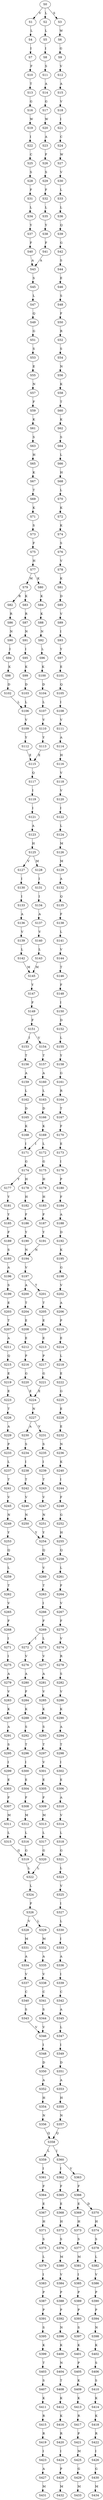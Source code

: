 strict digraph  {
	S0 -> S1 [ label = V ];
	S0 -> S2 [ label = L ];
	S0 -> S3 [ label = S ];
	S1 -> S4 [ label = L ];
	S2 -> S5 [ label = L ];
	S3 -> S6 [ label = W ];
	S4 -> S7 [ label = I ];
	S5 -> S8 [ label = I ];
	S6 -> S9 [ label = G ];
	S7 -> S10 [ label = F ];
	S8 -> S11 [ label = S ];
	S9 -> S12 [ label = V ];
	S10 -> S13 [ label = T ];
	S11 -> S14 [ label = A ];
	S12 -> S15 [ label = A ];
	S13 -> S16 [ label = G ];
	S14 -> S17 [ label = G ];
	S15 -> S18 [ label = V ];
	S16 -> S19 [ label = W ];
	S17 -> S20 [ label = W ];
	S18 -> S21 [ label = I ];
	S19 -> S22 [ label = I ];
	S20 -> S23 [ label = A ];
	S21 -> S24 [ label = C ];
	S22 -> S25 [ label = C ];
	S23 -> S26 [ label = F ];
	S24 -> S27 [ label = W ];
	S25 -> S28 [ label = S ];
	S26 -> S29 [ label = S ];
	S27 -> S30 [ label = V ];
	S28 -> S31 [ label = F ];
	S29 -> S32 [ label = F ];
	S30 -> S33 [ label = L ];
	S31 -> S34 [ label = L ];
	S32 -> S35 [ label = L ];
	S33 -> S36 [ label = L ];
	S34 -> S37 [ label = Y ];
	S35 -> S38 [ label = Y ];
	S36 -> S39 [ label = Q ];
	S37 -> S40 [ label = F ];
	S38 -> S41 [ label = F ];
	S39 -> S42 [ label = G ];
	S40 -> S43 [ label = A ];
	S41 -> S43 [ label = A ];
	S42 -> S44 [ label = S ];
	S43 -> S45 [ label = S ];
	S44 -> S46 [ label = E ];
	S45 -> S47 [ label = L ];
	S46 -> S48 [ label = S ];
	S47 -> S49 [ label = Q ];
	S48 -> S50 [ label = F ];
	S49 -> S51 [ label = G ];
	S50 -> S52 [ label = R ];
	S51 -> S53 [ label = S ];
	S52 -> S54 [ label = S ];
	S53 -> S55 [ label = E ];
	S54 -> S56 [ label = N ];
	S55 -> S57 [ label = N ];
	S56 -> S58 [ label = K ];
	S57 -> S59 [ label = F ];
	S58 -> S60 [ label = T ];
	S59 -> S61 [ label = K ];
	S60 -> S62 [ label = K ];
	S61 -> S63 [ label = S ];
	S62 -> S64 [ label = S ];
	S63 -> S65 [ label = H ];
	S64 -> S66 [ label = L ];
	S65 -> S67 [ label = K ];
	S66 -> S68 [ label = H ];
	S67 -> S69 [ label = T ];
	S68 -> S70 [ label = L ];
	S69 -> S71 [ label = K ];
	S70 -> S72 [ label = K ];
	S71 -> S73 [ label = S ];
	S72 -> S74 [ label = K ];
	S73 -> S75 [ label = F ];
	S74 -> S76 [ label = S ];
	S75 -> S77 [ label = H ];
	S76 -> S78 [ label = V ];
	S77 -> S79 [ label = M ];
	S77 -> S80 [ label = K ];
	S78 -> S81 [ label = K ];
	S79 -> S82 [ label = R ];
	S79 -> S83 [ label = K ];
	S80 -> S84 [ label = K ];
	S81 -> S85 [ label = D ];
	S82 -> S86 [ label = R ];
	S83 -> S87 [ label = R ];
	S84 -> S88 [ label = K ];
	S85 -> S89 [ label = V ];
	S86 -> S90 [ label = N ];
	S87 -> S91 [ label = N ];
	S88 -> S92 [ label = N ];
	S89 -> S93 [ label = I ];
	S90 -> S94 [ label = I ];
	S91 -> S95 [ label = I ];
	S92 -> S96 [ label = L ];
	S93 -> S97 [ label = Y ];
	S94 -> S98 [ label = K ];
	S95 -> S99 [ label = K ];
	S96 -> S100 [ label = K ];
	S97 -> S101 [ label = E ];
	S98 -> S102 [ label = D ];
	S99 -> S103 [ label = D ];
	S100 -> S104 [ label = D ];
	S101 -> S105 [ label = Q ];
	S102 -> S106 [ label = L ];
	S103 -> S106 [ label = L ];
	S104 -> S107 [ label = L ];
	S105 -> S108 [ label = I ];
	S106 -> S109 [ label = V ];
	S107 -> S110 [ label = V ];
	S108 -> S111 [ label = V ];
	S109 -> S112 [ label = Y ];
	S110 -> S113 [ label = Y ];
	S111 -> S114 [ label = A ];
	S112 -> S115 [ label = E ];
	S113 -> S115 [ label = E ];
	S114 -> S116 [ label = H ];
	S115 -> S117 [ label = Q ];
	S116 -> S118 [ label = V ];
	S117 -> S119 [ label = I ];
	S118 -> S120 [ label = V ];
	S119 -> S121 [ label = I ];
	S120 -> S122 [ label = I ];
	S121 -> S123 [ label = A ];
	S122 -> S124 [ label = L ];
	S123 -> S125 [ label = H ];
	S124 -> S126 [ label = M ];
	S125 -> S127 [ label = V ];
	S125 -> S128 [ label = M ];
	S126 -> S129 [ label = M ];
	S127 -> S130 [ label = I ];
	S128 -> S131 [ label = I ];
	S129 -> S132 [ label = A ];
	S130 -> S133 [ label = I ];
	S131 -> S134 [ label = I ];
	S132 -> S135 [ label = Q ];
	S133 -> S136 [ label = A ];
	S134 -> S137 [ label = A ];
	S135 -> S138 [ label = F ];
	S136 -> S139 [ label = V ];
	S137 -> S140 [ label = V ];
	S138 -> S141 [ label = L ];
	S139 -> S142 [ label = L ];
	S140 -> S143 [ label = L ];
	S141 -> S144 [ label = V ];
	S142 -> S145 [ label = M ];
	S143 -> S145 [ label = M ];
	S144 -> S146 [ label = T ];
	S145 -> S147 [ label = Y ];
	S146 -> S148 [ label = F ];
	S147 -> S149 [ label = F ];
	S148 -> S150 [ label = I ];
	S149 -> S151 [ label = F ];
	S150 -> S152 [ label = D ];
	S151 -> S153 [ label = I ];
	S151 -> S154 [ label = V ];
	S152 -> S155 [ label = L ];
	S153 -> S156 [ label = T ];
	S154 -> S157 [ label = T ];
	S155 -> S158 [ label = Y ];
	S156 -> S159 [ label = A ];
	S157 -> S160 [ label = A ];
	S158 -> S161 [ label = G ];
	S159 -> S162 [ label = L ];
	S160 -> S163 [ label = L ];
	S161 -> S164 [ label = R ];
	S162 -> S165 [ label = D ];
	S163 -> S166 [ label = D ];
	S164 -> S167 [ label = T ];
	S165 -> S168 [ label = K ];
	S166 -> S169 [ label = K ];
	S167 -> S170 [ label = F ];
	S168 -> S171 [ label = I ];
	S169 -> S171 [ label = I ];
	S169 -> S172 [ label = L ];
	S170 -> S173 [ label = E ];
	S171 -> S174 [ label = G ];
	S172 -> S175 [ label = G ];
	S173 -> S176 [ label = I ];
	S174 -> S177 [ label = Y ];
	S174 -> S178 [ label = H ];
	S175 -> S179 [ label = H ];
	S176 -> S180 [ label = P ];
	S177 -> S181 [ label = Y ];
	S178 -> S182 [ label = H ];
	S179 -> S183 [ label = H ];
	S180 -> S184 [ label = F ];
	S181 -> S185 [ label = Y ];
	S182 -> S186 [ label = F ];
	S183 -> S187 [ label = F ];
	S184 -> S188 [ label = A ];
	S185 -> S189 [ label = F ];
	S186 -> S190 [ label = Y ];
	S187 -> S191 [ label = Y ];
	S188 -> S192 [ label = D ];
	S189 -> S193 [ label = S ];
	S190 -> S194 [ label = N ];
	S191 -> S194 [ label = N ];
	S192 -> S195 [ label = K ];
	S193 -> S196 [ label = A ];
	S194 -> S197 [ label = V ];
	S195 -> S198 [ label = G ];
	S196 -> S199 [ label = S ];
	S197 -> S200 [ label = A ];
	S197 -> S201 [ label = T ];
	S198 -> S202 [ label = V ];
	S199 -> S203 [ label = E ];
	S200 -> S204 [ label = T ];
	S201 -> S205 [ label = T ];
	S202 -> S206 [ label = A ];
	S203 -> S207 [ label = T ];
	S204 -> S208 [ label = E ];
	S205 -> S209 [ label = E ];
	S206 -> S210 [ label = P ];
	S207 -> S211 [ label = A ];
	S208 -> S212 [ label = E ];
	S209 -> S213 [ label = E ];
	S210 -> S214 [ label = E ];
	S211 -> S215 [ label = Q ];
	S212 -> S216 [ label = P ];
	S213 -> S217 [ label = P ];
	S214 -> S218 [ label = L ];
	S215 -> S219 [ label = E ];
	S216 -> S220 [ label = G ];
	S217 -> S221 [ label = G ];
	S218 -> S222 [ label = E ];
	S219 -> S223 [ label = E ];
	S220 -> S224 [ label = E ];
	S221 -> S224 [ label = E ];
	S222 -> S225 [ label = G ];
	S223 -> S226 [ label = T ];
	S224 -> S227 [ label = N ];
	S225 -> S228 [ label = E ];
	S226 -> S229 [ label = A ];
	S227 -> S230 [ label = A ];
	S227 -> S231 [ label = V ];
	S228 -> S232 [ label = E ];
	S229 -> S233 [ label = P ];
	S230 -> S234 [ label = S ];
	S231 -> S235 [ label = S ];
	S232 -> S236 [ label = N ];
	S233 -> S237 [ label = L ];
	S234 -> S238 [ label = I ];
	S235 -> S239 [ label = I ];
	S236 -> S240 [ label = K ];
	S237 -> S241 [ label = T ];
	S238 -> S242 [ label = T ];
	S239 -> S243 [ label = T ];
	S240 -> S244 [ label = I ];
	S241 -> S245 [ label = V ];
	S242 -> S246 [ label = V ];
	S243 -> S247 [ label = V ];
	S244 -> S248 [ label = F ];
	S245 -> S249 [ label = N ];
	S246 -> S250 [ label = N ];
	S247 -> S251 [ label = N ];
	S248 -> S252 [ label = G ];
	S249 -> S253 [ label = Y ];
	S250 -> S254 [ label = Y ];
	S251 -> S254 [ label = Y ];
	S252 -> S255 [ label = H ];
	S253 -> S256 [ label = Q ];
	S254 -> S257 [ label = Q ];
	S255 -> S258 [ label = Q ];
	S256 -> S259 [ label = L ];
	S257 -> S260 [ label = V ];
	S258 -> S261 [ label = L ];
	S259 -> S262 [ label = T ];
	S260 -> S263 [ label = T ];
	S261 -> S264 [ label = F ];
	S262 -> S265 [ label = V ];
	S263 -> S266 [ label = I ];
	S264 -> S267 [ label = V ];
	S265 -> S268 [ label = F ];
	S266 -> S269 [ label = F ];
	S267 -> S270 [ label = F ];
	S268 -> S271 [ label = I ];
	S269 -> S272 [ label = I ];
	S269 -> S273 [ label = L ];
	S270 -> S274 [ label = V ];
	S271 -> S275 [ label = I ];
	S272 -> S276 [ label = V ];
	S273 -> S277 [ label = V ];
	S274 -> S278 [ label = R ];
	S275 -> S279 [ label = A ];
	S276 -> S280 [ label = A ];
	S277 -> S281 [ label = A ];
	S278 -> S282 [ label = S ];
	S279 -> S283 [ label = V ];
	S280 -> S284 [ label = F ];
	S281 -> S285 [ label = V ];
	S282 -> S286 [ label = V ];
	S283 -> S287 [ label = K ];
	S284 -> S288 [ label = K ];
	S285 -> S289 [ label = K ];
	S286 -> S290 [ label = K ];
	S287 -> S291 [ label = A ];
	S288 -> S292 [ label = S ];
	S289 -> S293 [ label = S ];
	S290 -> S294 [ label = A ];
	S291 -> S295 [ label = S ];
	S292 -> S296 [ label = T ];
	S293 -> S297 [ label = T ];
	S294 -> S298 [ label = T ];
	S295 -> S299 [ label = I ];
	S296 -> S300 [ label = I ];
	S297 -> S301 [ label = V ];
	S298 -> S302 [ label = I ];
	S299 -> S303 [ label = E ];
	S300 -> S304 [ label = E ];
	S301 -> S305 [ label = E ];
	S302 -> S306 [ label = E ];
	S303 -> S307 [ label = F ];
	S304 -> S308 [ label = F ];
	S305 -> S309 [ label = F ];
	S306 -> S310 [ label = A ];
	S307 -> S311 [ label = M ];
	S308 -> S312 [ label = M ];
	S309 -> S313 [ label = M ];
	S310 -> S314 [ label = V ];
	S311 -> S315 [ label = L ];
	S312 -> S316 [ label = L ];
	S313 -> S317 [ label = L ];
	S314 -> S318 [ label = L ];
	S315 -> S319 [ label = G ];
	S316 -> S319 [ label = G ];
	S317 -> S320 [ label = G ];
	S318 -> S321 [ label = G ];
	S319 -> S322 [ label = L ];
	S320 -> S322 [ label = L ];
	S321 -> S323 [ label = L ];
	S322 -> S324 [ label = L ];
	S323 -> S325 [ label = V ];
	S324 -> S326 [ label = F ];
	S325 -> S327 [ label = I ];
	S326 -> S328 [ label = V ];
	S326 -> S329 [ label = L ];
	S327 -> S330 [ label = L ];
	S328 -> S331 [ label = M ];
	S329 -> S332 [ label = M ];
	S330 -> S333 [ label = I ];
	S331 -> S334 [ label = A ];
	S332 -> S335 [ label = A ];
	S333 -> S336 [ label = A ];
	S334 -> S337 [ label = V ];
	S335 -> S338 [ label = V ];
	S336 -> S339 [ label = I ];
	S337 -> S340 [ label = C ];
	S338 -> S341 [ label = C ];
	S339 -> S342 [ label = C ];
	S340 -> S343 [ label = S ];
	S341 -> S344 [ label = S ];
	S342 -> S345 [ label = A ];
	S343 -> S346 [ label = V ];
	S344 -> S346 [ label = V ];
	S345 -> S347 [ label = L ];
	S346 -> S348 [ label = I ];
	S347 -> S349 [ label = I ];
	S348 -> S350 [ label = D ];
	S349 -> S351 [ label = D ];
	S350 -> S352 [ label = A ];
	S351 -> S353 [ label = A ];
	S352 -> S354 [ label = H ];
	S353 -> S355 [ label = H ];
	S354 -> S356 [ label = N ];
	S355 -> S357 [ label = N ];
	S356 -> S358 [ label = Q ];
	S357 -> S358 [ label = Q ];
	S358 -> S359 [ label = L ];
	S358 -> S360 [ label = I ];
	S359 -> S361 [ label = I ];
	S360 -> S362 [ label = I ];
	S360 -> S363 [ label = V ];
	S361 -> S364 [ label = F ];
	S362 -> S365 [ label = F ];
	S363 -> S366 [ label = F ];
	S364 -> S367 [ label = E ];
	S365 -> S368 [ label = E ];
	S366 -> S369 [ label = E ];
	S366 -> S370 [ label = D ];
	S367 -> S371 [ label = H ];
	S368 -> S372 [ label = H ];
	S369 -> S373 [ label = H ];
	S370 -> S374 [ label = H ];
	S371 -> S375 [ label = S ];
	S372 -> S376 [ label = S ];
	S373 -> S377 [ label = S ];
	S374 -> S378 [ label = S ];
	S375 -> S379 [ label = L ];
	S376 -> S380 [ label = M ];
	S377 -> S381 [ label = M ];
	S378 -> S382 [ label = L ];
	S379 -> S383 [ label = I ];
	S380 -> S384 [ label = V ];
	S381 -> S385 [ label = I ];
	S382 -> S386 [ label = V ];
	S383 -> S387 [ label = P ];
	S384 -> S388 [ label = P ];
	S385 -> S389 [ label = P ];
	S386 -> S390 [ label = P ];
	S387 -> S391 [ label = P ];
	S388 -> S392 [ label = P ];
	S389 -> S393 [ label = P ];
	S390 -> S394 [ label = P ];
	S391 -> S395 [ label = S ];
	S392 -> S396 [ label = N ];
	S393 -> S397 [ label = S ];
	S394 -> S398 [ label = N ];
	S395 -> S399 [ label = K ];
	S396 -> S400 [ label = K ];
	S397 -> S401 [ label = K ];
	S398 -> S402 [ label = K ];
	S399 -> S403 [ label = T ];
	S400 -> S404 [ label = N ];
	S401 -> S405 [ label = P ];
	S402 -> S406 [ label = S ];
	S403 -> S407 [ label = S ];
	S404 -> S408 [ label = T ];
	S405 -> S409 [ label = K ];
	S406 -> S410 [ label = S ];
	S407 -> S411 [ label = K ];
	S408 -> S412 [ label = K ];
	S409 -> S413 [ label = K ];
	S410 -> S414 [ label = K ];
	S411 -> S415 [ label = R ];
	S412 -> S416 [ label = K ];
	S413 -> S417 [ label = R ];
	S414 -> S418 [ label = K ];
	S415 -> S419 [ label = R ];
	S416 -> S420 [ label = R ];
	S417 -> S421 [ label = P ];
	S418 -> S422 [ label = R ];
	S419 -> S423 [ label = I ];
	S420 -> S424 [ label = I ];
	S421 -> S425 [ label = M ];
	S422 -> S426 [ label = I ];
	S423 -> S427 [ label = A ];
	S424 -> S428 [ label = P ];
	S425 -> S429 [ label = G ];
	S426 -> S430 [ label = G ];
	S427 -> S431 [ label = M ];
	S428 -> S432 [ label = M ];
	S429 -> S433 [ label = M ];
	S430 -> S434 [ label = M ];
}
